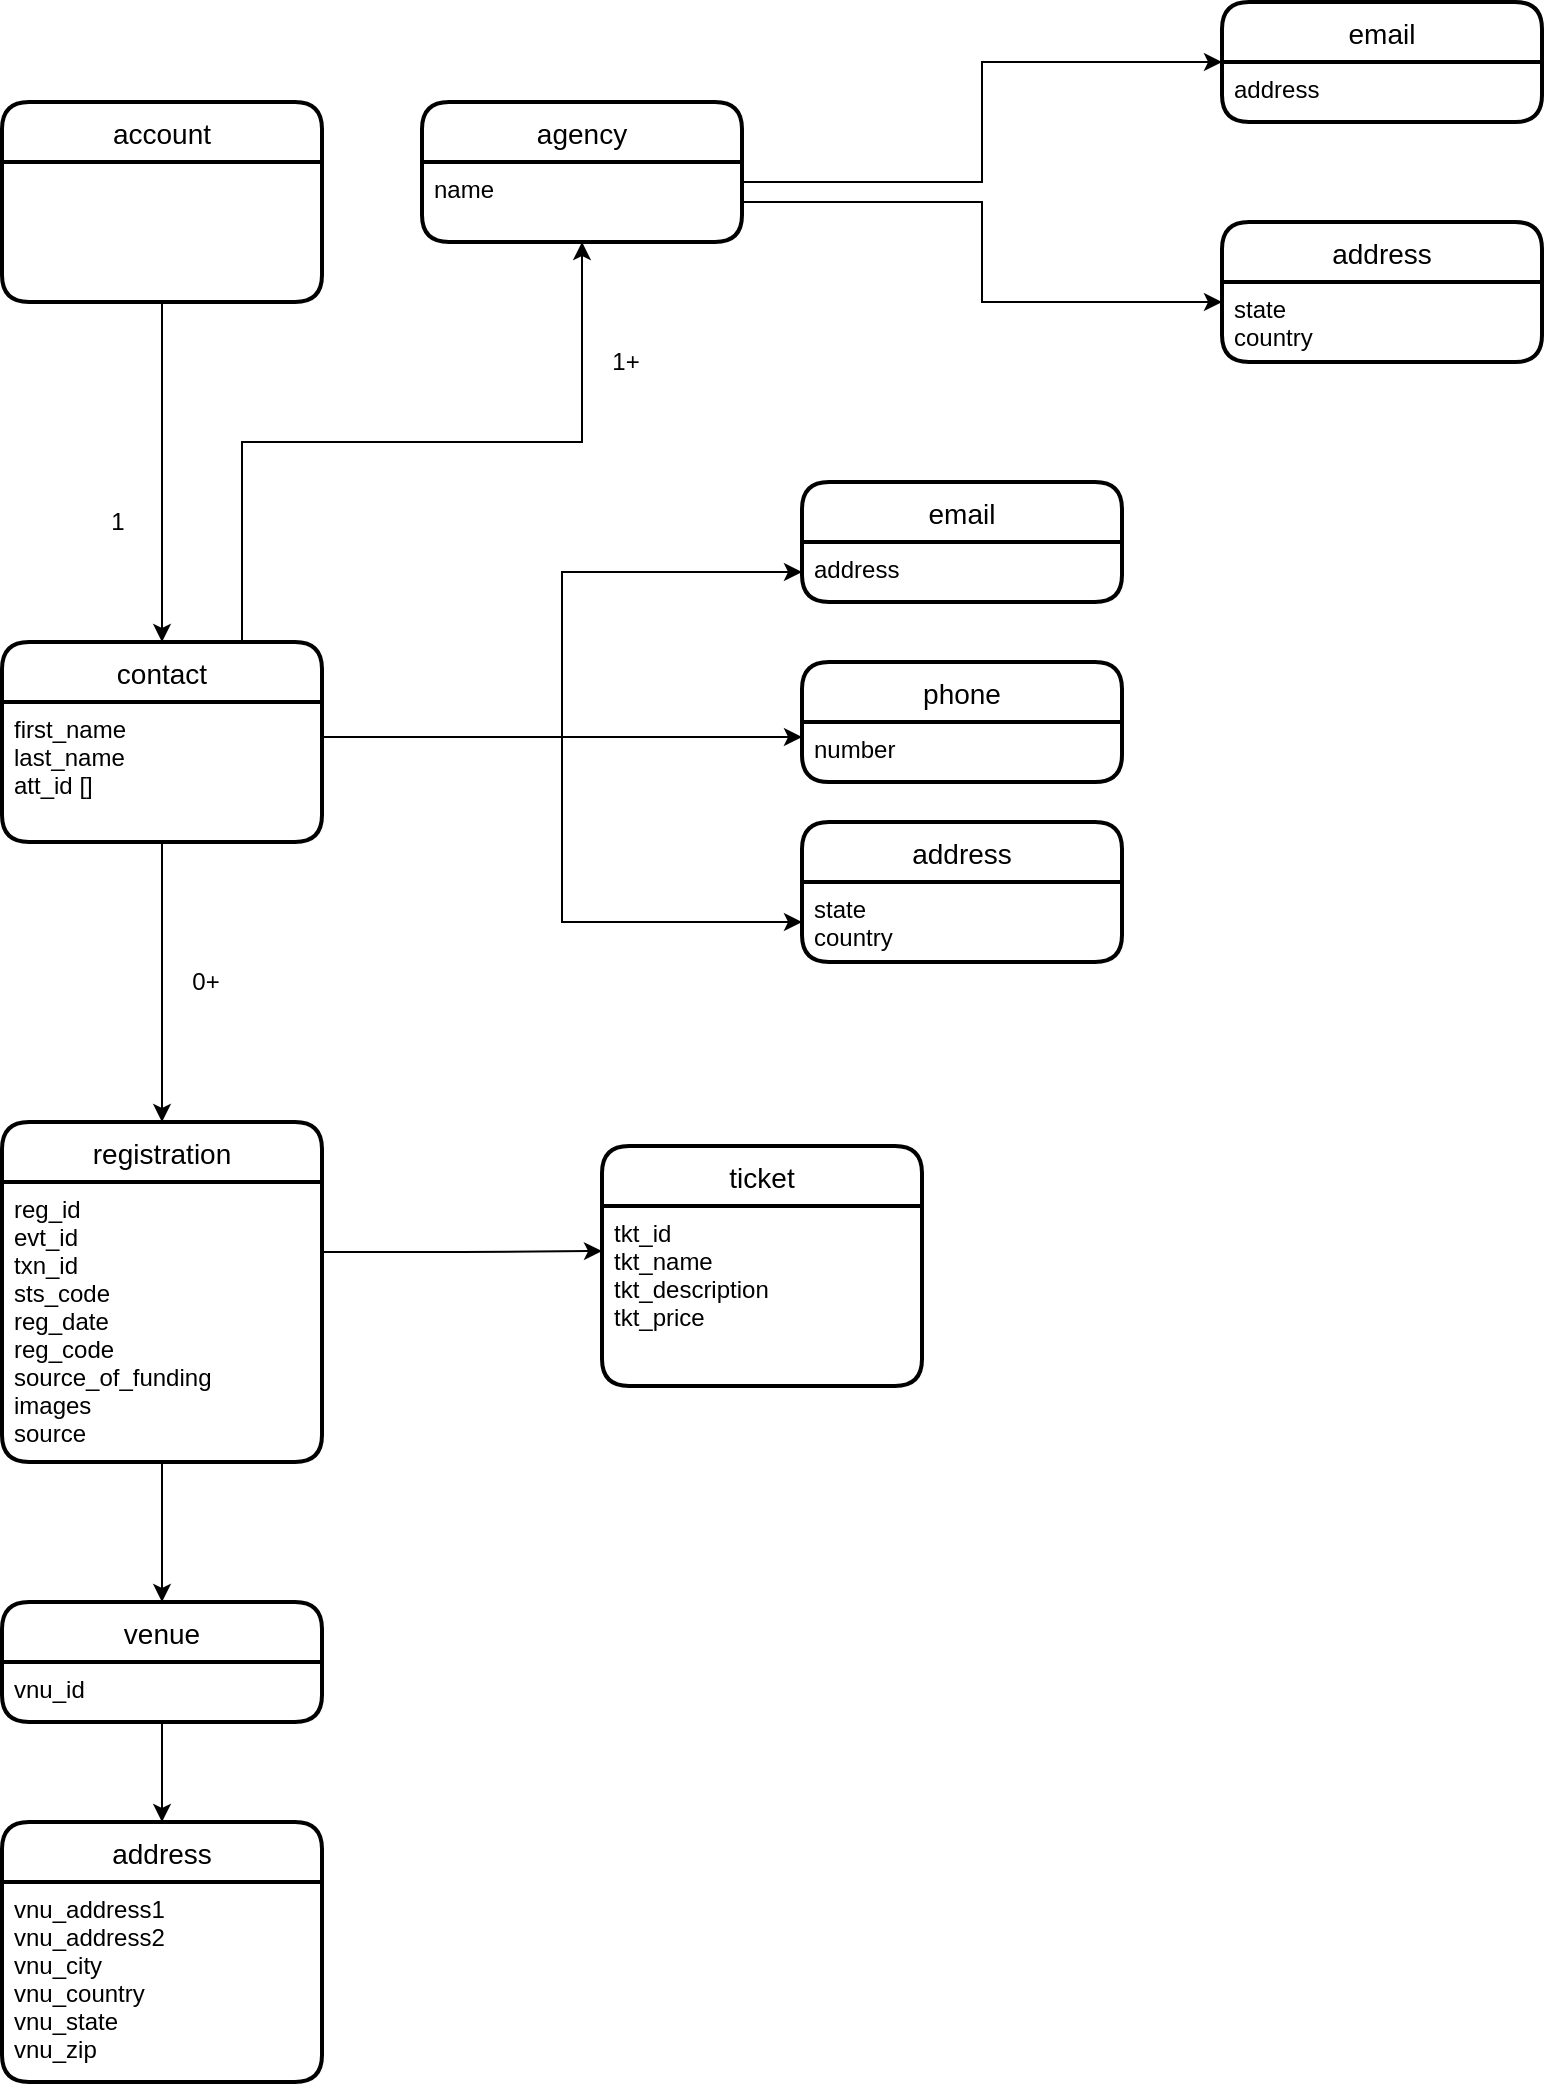 <mxfile version="14.7.2" type="github">
  <diagram id="EvHXQJJqCrKLjhet5S01" name="registration-relationships">
    <mxGraphModel dx="1888" dy="1686" grid="1" gridSize="10" guides="1" tooltips="1" connect="1" arrows="1" fold="1" page="1" pageScale="1" pageWidth="850" pageHeight="1100" math="0" shadow="0">
      <root>
        <mxCell id="SMGeGTdycMmYEW14vPJl-0" />
        <mxCell id="SMGeGTdycMmYEW14vPJl-1" parent="SMGeGTdycMmYEW14vPJl-0" />
        <mxCell id="zwu6QqA_yfuRV0ZdclB4-10" style="edgeStyle=orthogonalEdgeStyle;rounded=0;orthogonalLoop=1;jettySize=auto;html=1;exitX=0.75;exitY=0;exitDx=0;exitDy=0;entryX=0.5;entryY=1;entryDx=0;entryDy=0;" parent="SMGeGTdycMmYEW14vPJl-1" source="SMGeGTdycMmYEW14vPJl-2" target="SMGeGTdycMmYEW14vPJl-17" edge="1">
          <mxGeometry relative="1" as="geometry" />
        </mxCell>
        <mxCell id="SMGeGTdycMmYEW14vPJl-2" value="contact" style="swimlane;childLayout=stackLayout;horizontal=1;startSize=30;horizontalStack=0;rounded=1;fontSize=14;fontStyle=0;strokeWidth=2;resizeParent=0;resizeLast=1;shadow=0;dashed=0;align=center;" parent="SMGeGTdycMmYEW14vPJl-1" vertex="1">
          <mxGeometry x="-100" y="-470" width="160" height="100" as="geometry" />
        </mxCell>
        <mxCell id="SMGeGTdycMmYEW14vPJl-3" value="first_name&#xa;last_name&#xa;att_id []" style="align=left;strokeColor=none;fillColor=none;spacingLeft=4;fontSize=12;verticalAlign=top;resizable=0;rotatable=0;part=1;" parent="SMGeGTdycMmYEW14vPJl-2" vertex="1">
          <mxGeometry y="30" width="160" height="70" as="geometry" />
        </mxCell>
        <mxCell id="SMGeGTdycMmYEW14vPJl-4" value="email" style="swimlane;childLayout=stackLayout;horizontal=1;startSize=30;horizontalStack=0;rounded=1;fontSize=14;fontStyle=0;strokeWidth=2;resizeParent=0;resizeLast=1;shadow=0;dashed=0;align=center;" parent="SMGeGTdycMmYEW14vPJl-1" vertex="1">
          <mxGeometry x="300" y="-550" width="160" height="60" as="geometry" />
        </mxCell>
        <mxCell id="SMGeGTdycMmYEW14vPJl-5" value="address" style="align=left;strokeColor=none;fillColor=none;spacingLeft=4;fontSize=12;verticalAlign=top;resizable=0;rotatable=0;part=1;" parent="SMGeGTdycMmYEW14vPJl-4" vertex="1">
          <mxGeometry y="30" width="160" height="30" as="geometry" />
        </mxCell>
        <mxCell id="SMGeGTdycMmYEW14vPJl-6" value="phone" style="swimlane;childLayout=stackLayout;horizontal=1;startSize=30;horizontalStack=0;rounded=1;fontSize=14;fontStyle=0;strokeWidth=2;resizeParent=0;resizeLast=1;shadow=0;dashed=0;align=center;" parent="SMGeGTdycMmYEW14vPJl-1" vertex="1">
          <mxGeometry x="300" y="-460" width="160" height="60" as="geometry" />
        </mxCell>
        <mxCell id="SMGeGTdycMmYEW14vPJl-7" value="number" style="align=left;strokeColor=none;fillColor=none;spacingLeft=4;fontSize=12;verticalAlign=top;resizable=0;rotatable=0;part=1;" parent="SMGeGTdycMmYEW14vPJl-6" vertex="1">
          <mxGeometry y="30" width="160" height="30" as="geometry" />
        </mxCell>
        <mxCell id="SMGeGTdycMmYEW14vPJl-8" value="address" style="swimlane;childLayout=stackLayout;horizontal=1;startSize=30;horizontalStack=0;rounded=1;fontSize=14;fontStyle=0;strokeWidth=2;resizeParent=0;resizeLast=1;shadow=0;dashed=0;align=center;" parent="SMGeGTdycMmYEW14vPJl-1" vertex="1">
          <mxGeometry x="300" y="-380" width="160" height="70" as="geometry" />
        </mxCell>
        <mxCell id="SMGeGTdycMmYEW14vPJl-9" value="state&#xa;country" style="align=left;strokeColor=none;fillColor=none;spacingLeft=4;fontSize=12;verticalAlign=top;resizable=0;rotatable=0;part=1;" parent="SMGeGTdycMmYEW14vPJl-8" vertex="1">
          <mxGeometry y="30" width="160" height="40" as="geometry" />
        </mxCell>
        <mxCell id="SMGeGTdycMmYEW14vPJl-16" value="agency" style="swimlane;childLayout=stackLayout;horizontal=1;startSize=30;horizontalStack=0;rounded=1;fontSize=14;fontStyle=0;strokeWidth=2;resizeParent=0;resizeLast=1;shadow=0;dashed=0;align=center;" parent="SMGeGTdycMmYEW14vPJl-1" vertex="1">
          <mxGeometry x="110" y="-740" width="160" height="70" as="geometry" />
        </mxCell>
        <mxCell id="SMGeGTdycMmYEW14vPJl-17" value="name" style="align=left;strokeColor=none;fillColor=none;spacingLeft=4;fontSize=12;verticalAlign=top;resizable=0;rotatable=0;part=1;" parent="SMGeGTdycMmYEW14vPJl-16" vertex="1">
          <mxGeometry y="30" width="160" height="40" as="geometry" />
        </mxCell>
        <mxCell id="SMGeGTdycMmYEW14vPJl-18" value="email" style="swimlane;childLayout=stackLayout;horizontal=1;startSize=30;horizontalStack=0;rounded=1;fontSize=14;fontStyle=0;strokeWidth=2;resizeParent=0;resizeLast=1;shadow=0;dashed=0;align=center;" parent="SMGeGTdycMmYEW14vPJl-1" vertex="1">
          <mxGeometry x="510" y="-790" width="160" height="60" as="geometry" />
        </mxCell>
        <mxCell id="SMGeGTdycMmYEW14vPJl-19" value="address" style="align=left;strokeColor=none;fillColor=none;spacingLeft=4;fontSize=12;verticalAlign=top;resizable=0;rotatable=0;part=1;" parent="SMGeGTdycMmYEW14vPJl-18" vertex="1">
          <mxGeometry y="30" width="160" height="30" as="geometry" />
        </mxCell>
        <mxCell id="SMGeGTdycMmYEW14vPJl-21" value="address" style="swimlane;childLayout=stackLayout;horizontal=1;startSize=30;horizontalStack=0;rounded=1;fontSize=14;fontStyle=0;strokeWidth=2;resizeParent=0;resizeLast=1;shadow=0;dashed=0;align=center;" parent="SMGeGTdycMmYEW14vPJl-1" vertex="1">
          <mxGeometry x="510" y="-680" width="160" height="70" as="geometry" />
        </mxCell>
        <mxCell id="SMGeGTdycMmYEW14vPJl-22" value="state&#xa;country" style="align=left;strokeColor=none;fillColor=none;spacingLeft=4;fontSize=12;verticalAlign=top;resizable=0;rotatable=0;part=1;" parent="SMGeGTdycMmYEW14vPJl-21" vertex="1">
          <mxGeometry y="30" width="160" height="40" as="geometry" />
        </mxCell>
        <mxCell id="SMGeGTdycMmYEW14vPJl-23" style="edgeStyle=orthogonalEdgeStyle;rounded=0;orthogonalLoop=1;jettySize=auto;html=1;exitX=1;exitY=0.25;exitDx=0;exitDy=0;entryX=0;entryY=0.5;entryDx=0;entryDy=0;" parent="SMGeGTdycMmYEW14vPJl-1" source="SMGeGTdycMmYEW14vPJl-17" target="SMGeGTdycMmYEW14vPJl-18" edge="1">
          <mxGeometry relative="1" as="geometry" />
        </mxCell>
        <mxCell id="SMGeGTdycMmYEW14vPJl-24" style="edgeStyle=orthogonalEdgeStyle;rounded=0;orthogonalLoop=1;jettySize=auto;html=1;exitX=1;exitY=0.5;exitDx=0;exitDy=0;entryX=0;entryY=0.25;entryDx=0;entryDy=0;" parent="SMGeGTdycMmYEW14vPJl-1" source="SMGeGTdycMmYEW14vPJl-17" target="SMGeGTdycMmYEW14vPJl-22" edge="1">
          <mxGeometry relative="1" as="geometry" />
        </mxCell>
        <mxCell id="SMGeGTdycMmYEW14vPJl-25" style="edgeStyle=orthogonalEdgeStyle;rounded=0;orthogonalLoop=1;jettySize=auto;html=1;exitX=1;exitY=0.25;exitDx=0;exitDy=0;entryX=0;entryY=0.5;entryDx=0;entryDy=0;" parent="SMGeGTdycMmYEW14vPJl-1" source="SMGeGTdycMmYEW14vPJl-3" target="SMGeGTdycMmYEW14vPJl-5" edge="1">
          <mxGeometry relative="1" as="geometry" />
        </mxCell>
        <mxCell id="SMGeGTdycMmYEW14vPJl-27" style="edgeStyle=orthogonalEdgeStyle;rounded=0;orthogonalLoop=1;jettySize=auto;html=1;exitX=1;exitY=0.25;exitDx=0;exitDy=0;entryX=0;entryY=0.5;entryDx=0;entryDy=0;" parent="SMGeGTdycMmYEW14vPJl-1" source="SMGeGTdycMmYEW14vPJl-3" target="SMGeGTdycMmYEW14vPJl-9" edge="1">
          <mxGeometry relative="1" as="geometry" />
        </mxCell>
        <mxCell id="SMGeGTdycMmYEW14vPJl-29" value="registration" style="swimlane;childLayout=stackLayout;horizontal=1;startSize=30;horizontalStack=0;rounded=1;fontSize=14;fontStyle=0;strokeWidth=2;resizeParent=0;resizeLast=1;shadow=0;dashed=0;align=center;" parent="SMGeGTdycMmYEW14vPJl-1" vertex="1">
          <mxGeometry x="-100" y="-230" width="160" height="170" as="geometry" />
        </mxCell>
        <mxCell id="SMGeGTdycMmYEW14vPJl-30" value="reg_id&#xa;evt_id&#xa;txn_id&#xa;sts_code&#xa;reg_date&#xa;reg_code&#xa;source_of_funding&#xa;images&#xa;source&#xa;" style="align=left;strokeColor=none;fillColor=none;spacingLeft=4;fontSize=12;verticalAlign=top;resizable=0;rotatable=0;part=1;" parent="SMGeGTdycMmYEW14vPJl-29" vertex="1">
          <mxGeometry y="30" width="160" height="140" as="geometry" />
        </mxCell>
        <mxCell id="SMGeGTdycMmYEW14vPJl-34" style="edgeStyle=orthogonalEdgeStyle;rounded=0;orthogonalLoop=1;jettySize=auto;html=1;exitX=1;exitY=0.25;exitDx=0;exitDy=0;entryX=0;entryY=0.25;entryDx=0;entryDy=0;" parent="SMGeGTdycMmYEW14vPJl-1" source="SMGeGTdycMmYEW14vPJl-3" target="SMGeGTdycMmYEW14vPJl-7" edge="1">
          <mxGeometry relative="1" as="geometry" />
        </mxCell>
        <mxCell id="SMGeGTdycMmYEW14vPJl-35" value="ticket" style="swimlane;childLayout=stackLayout;horizontal=1;startSize=30;horizontalStack=0;rounded=1;fontSize=14;fontStyle=0;strokeWidth=2;resizeParent=0;resizeLast=1;shadow=0;dashed=0;align=center;" parent="SMGeGTdycMmYEW14vPJl-1" vertex="1">
          <mxGeometry x="200" y="-218" width="160" height="120" as="geometry" />
        </mxCell>
        <mxCell id="SMGeGTdycMmYEW14vPJl-36" value="tkt_id&#xa;tkt_name&#xa;tkt_description&#xa;tkt_price" style="align=left;strokeColor=none;fillColor=none;spacingLeft=4;fontSize=12;verticalAlign=top;resizable=0;rotatable=0;part=1;" parent="SMGeGTdycMmYEW14vPJl-35" vertex="1">
          <mxGeometry y="30" width="160" height="90" as="geometry" />
        </mxCell>
        <mxCell id="SMGeGTdycMmYEW14vPJl-41" style="edgeStyle=orthogonalEdgeStyle;rounded=0;orthogonalLoop=1;jettySize=auto;html=1;exitX=1;exitY=0.25;exitDx=0;exitDy=0;entryX=0;entryY=0.25;entryDx=0;entryDy=0;" parent="SMGeGTdycMmYEW14vPJl-1" source="SMGeGTdycMmYEW14vPJl-30" target="SMGeGTdycMmYEW14vPJl-36" edge="1">
          <mxGeometry relative="1" as="geometry" />
        </mxCell>
        <mxCell id="zwu6QqA_yfuRV0ZdclB4-17" style="edgeStyle=orthogonalEdgeStyle;rounded=0;orthogonalLoop=1;jettySize=auto;html=1;exitX=0.5;exitY=1;exitDx=0;exitDy=0;entryX=0.5;entryY=0;entryDx=0;entryDy=0;" parent="SMGeGTdycMmYEW14vPJl-1" source="zwu6QqA_yfuRV0ZdclB4-0" target="SMGeGTdycMmYEW14vPJl-2" edge="1">
          <mxGeometry relative="1" as="geometry" />
        </mxCell>
        <mxCell id="zwu6QqA_yfuRV0ZdclB4-0" value="account" style="swimlane;childLayout=stackLayout;horizontal=1;startSize=30;horizontalStack=0;rounded=1;fontSize=14;fontStyle=0;strokeWidth=2;resizeParent=0;resizeLast=1;shadow=0;dashed=0;align=center;" parent="SMGeGTdycMmYEW14vPJl-1" vertex="1">
          <mxGeometry x="-100" y="-740" width="160" height="100" as="geometry" />
        </mxCell>
        <mxCell id="zwu6QqA_yfuRV0ZdclB4-7" style="edgeStyle=orthogonalEdgeStyle;rounded=0;orthogonalLoop=1;jettySize=auto;html=1;exitX=0.5;exitY=1;exitDx=0;exitDy=0;" parent="SMGeGTdycMmYEW14vPJl-1" source="SMGeGTdycMmYEW14vPJl-3" target="SMGeGTdycMmYEW14vPJl-29" edge="1">
          <mxGeometry relative="1" as="geometry" />
        </mxCell>
        <mxCell id="zwu6QqA_yfuRV0ZdclB4-8" value="0+" style="text;html=1;strokeColor=none;fillColor=none;align=center;verticalAlign=middle;whiteSpace=wrap;rounded=0;" parent="SMGeGTdycMmYEW14vPJl-1" vertex="1">
          <mxGeometry x="-18" y="-310" width="40" height="20" as="geometry" />
        </mxCell>
        <mxCell id="zwu6QqA_yfuRV0ZdclB4-15" value="1+" style="text;html=1;strokeColor=none;fillColor=none;align=center;verticalAlign=middle;whiteSpace=wrap;rounded=0;" parent="SMGeGTdycMmYEW14vPJl-1" vertex="1">
          <mxGeometry x="192" y="-620" width="40" height="20" as="geometry" />
        </mxCell>
        <mxCell id="zwu6QqA_yfuRV0ZdclB4-16" value="1" style="text;html=1;strokeColor=none;fillColor=none;align=center;verticalAlign=middle;whiteSpace=wrap;rounded=0;" parent="SMGeGTdycMmYEW14vPJl-1" vertex="1">
          <mxGeometry x="-62" y="-540" width="40" height="20" as="geometry" />
        </mxCell>
        <mxCell id="SI906_mZcm9wN9mpcfpA-2" value="venue" style="swimlane;childLayout=stackLayout;horizontal=1;startSize=30;horizontalStack=0;rounded=1;fontSize=14;fontStyle=0;strokeWidth=2;resizeParent=0;resizeLast=1;shadow=0;dashed=0;align=center;" vertex="1" parent="SMGeGTdycMmYEW14vPJl-1">
          <mxGeometry x="-100" y="10" width="160" height="60" as="geometry" />
        </mxCell>
        <mxCell id="SI906_mZcm9wN9mpcfpA-3" value="vnu_id" style="align=left;strokeColor=none;fillColor=none;spacingLeft=4;fontSize=12;verticalAlign=top;resizable=0;rotatable=0;part=1;" vertex="1" parent="SI906_mZcm9wN9mpcfpA-2">
          <mxGeometry y="30" width="160" height="30" as="geometry" />
        </mxCell>
        <mxCell id="SI906_mZcm9wN9mpcfpA-7" value="address" style="swimlane;childLayout=stackLayout;horizontal=1;startSize=30;horizontalStack=0;rounded=1;fontSize=14;fontStyle=0;strokeWidth=2;resizeParent=0;resizeLast=1;shadow=0;dashed=0;align=center;" vertex="1" parent="SMGeGTdycMmYEW14vPJl-1">
          <mxGeometry x="-100" y="120" width="160" height="130" as="geometry" />
        </mxCell>
        <mxCell id="SI906_mZcm9wN9mpcfpA-8" value="vnu_address1&#xa;vnu_address2&#xa;vnu_city&#xa;vnu_country&#xa;vnu_state&#xa;vnu_zip" style="align=left;strokeColor=none;fillColor=none;spacingLeft=4;fontSize=12;verticalAlign=top;resizable=0;rotatable=0;part=1;" vertex="1" parent="SI906_mZcm9wN9mpcfpA-7">
          <mxGeometry y="30" width="160" height="100" as="geometry" />
        </mxCell>
        <mxCell id="SI906_mZcm9wN9mpcfpA-9" style="edgeStyle=orthogonalEdgeStyle;rounded=0;orthogonalLoop=1;jettySize=auto;html=1;exitX=0.5;exitY=1;exitDx=0;exitDy=0;entryX=0.5;entryY=0;entryDx=0;entryDy=0;" edge="1" parent="SMGeGTdycMmYEW14vPJl-1" source="SI906_mZcm9wN9mpcfpA-3" target="SI906_mZcm9wN9mpcfpA-7">
          <mxGeometry relative="1" as="geometry" />
        </mxCell>
        <mxCell id="SI906_mZcm9wN9mpcfpA-10" style="edgeStyle=orthogonalEdgeStyle;rounded=0;orthogonalLoop=1;jettySize=auto;html=1;exitX=0.5;exitY=1;exitDx=0;exitDy=0;entryX=0.5;entryY=0;entryDx=0;entryDy=0;" edge="1" parent="SMGeGTdycMmYEW14vPJl-1" source="SMGeGTdycMmYEW14vPJl-30" target="SI906_mZcm9wN9mpcfpA-2">
          <mxGeometry relative="1" as="geometry" />
        </mxCell>
      </root>
    </mxGraphModel>
  </diagram>
</mxfile>

